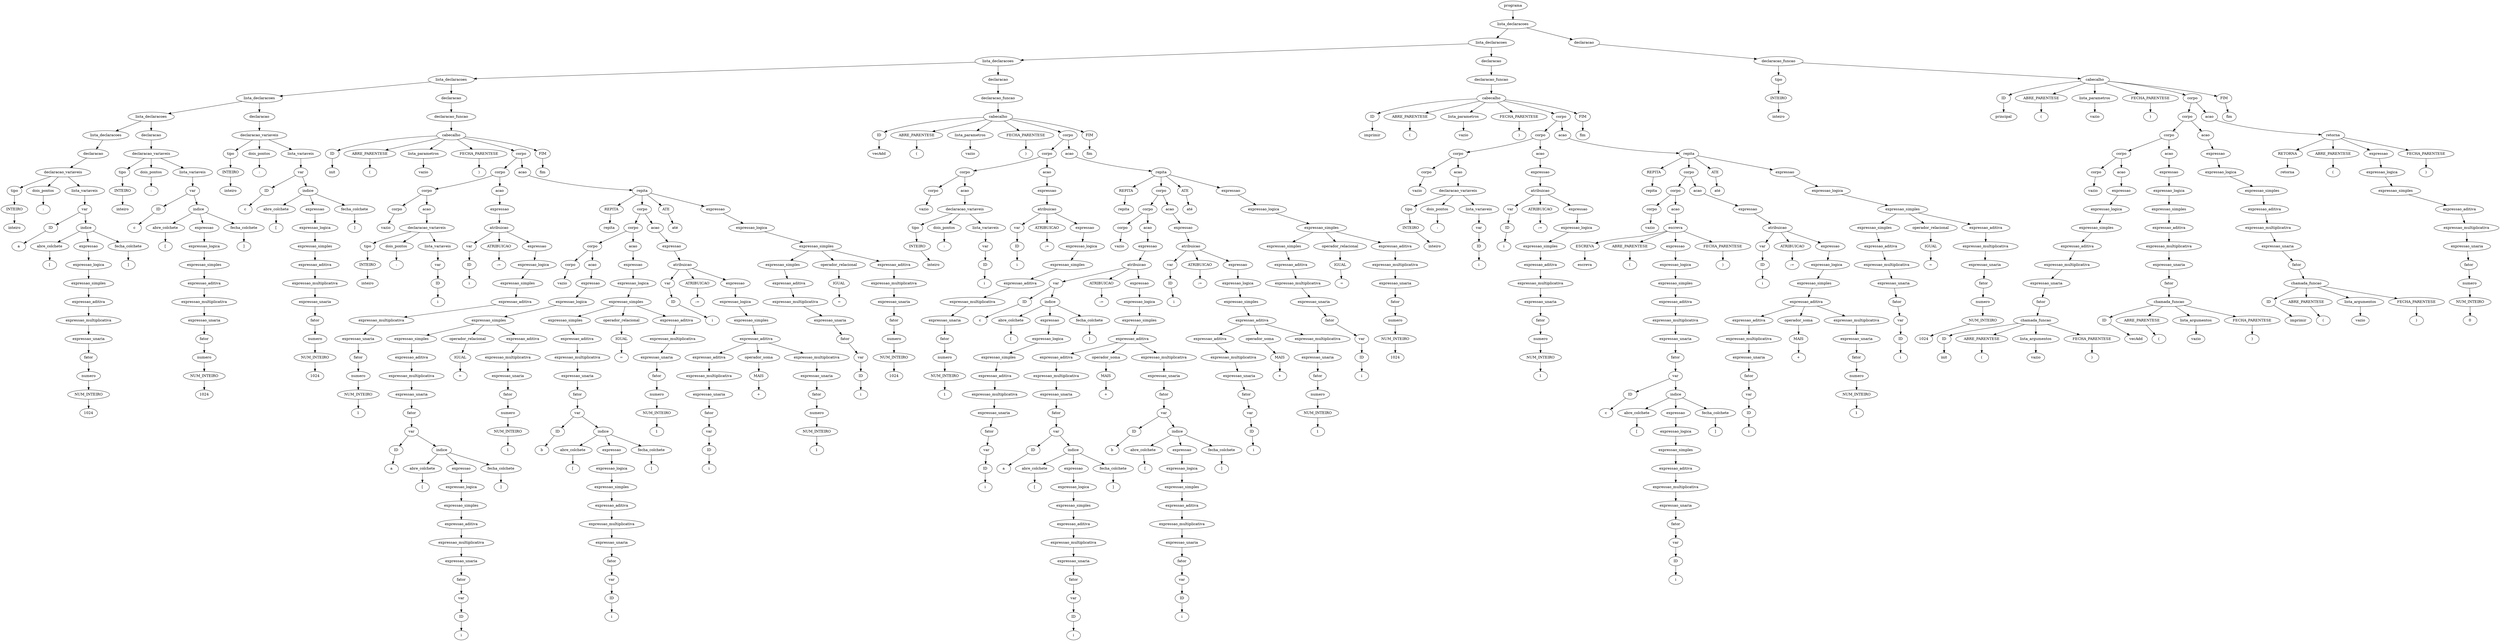 digraph tree {
    "0x7f389c304df0" [label="programa"];
    "0x7f389c2ea380" [label="lista_declaracoes"];
    "0x7f389c3055d0" [label="lista_declaracoes"];
    "0x7f389c307760" [label="lista_declaracoes"];
    "0x7f389c50aec0" [label="lista_declaracoes"];
    "0x7f389c50add0" [label="lista_declaracoes"];
    "0x7f389c50a8c0" [label="lista_declaracoes"];
    "0x7f389c4b0a60" [label="lista_declaracoes"];
    "0x7f389c4b2440" [label="declaracao"];
    "0x7f389c50a7d0" [label="declaracao_variaveis"];
    "0x7f389c833640" [label="tipo"];
    "0x7f389c833460" [label="INTEIRO"];
    "0x7f389c50a2c0" [label="inteiro"];
    "0x7f389c8334c0" [label="dois_pontos"];
    "0x7f389c50a800" [label=":"];
    "0x7f389c50a2f0" [label="lista_variaveis"];
    "0x7f389c50a3b0" [label="var"];
    "0x7f389c50a3e0" [label="ID"];
    "0x7f389c50a5f0" [label="a"];
    "0x7f389c50a5c0" [label="indice"];
    "0x7f389c50a650" [label="abre_colchete"];
    "0x7f389c50a740" [label="["];
    "0x7f389c50a590" [label="expressao"];
    "0x7f389c50a560" [label="expressao_logica"];
    "0x7f389c50a4d0" [label="expressao_simples"];
    "0x7f389c50a440" [label="expressao_aditiva"];
    "0x7f389c50a530" [label="expressao_multiplicativa"];
    "0x7f389c50a290" [label="expressao_unaria"];
    "0x7f389c50a410" [label="fator"];
    "0x7f389c4b09d0" [label="numero"];
    "0x7f389c4b09a0" [label="NUM_INTEIRO"];
    "0x7f389c50a500" [label="1024"];
    "0x7f389c50a770" [label="fecha_colchete"];
    "0x7f389c50a7a0" [label="]"];
    "0x7f389c50a380" [label="declaracao"];
    "0x7f389c50ad10" [label="declaracao_variaveis"];
    "0x7f389c50a6e0" [label="tipo"];
    "0x7f389c50a4a0" [label="INTEIRO"];
    "0x7f389c50a830" [label="inteiro"];
    "0x7f389c50ad40" [label="dois_pontos"];
    "0x7f389c50ac20" [label=":"];
    "0x7f389c50a890" [label="lista_variaveis"];
    "0x7f389c50a8f0" [label="var"];
    "0x7f389c50a920" [label="ID"];
    "0x7f389c50ab30" [label="c"];
    "0x7f389c50ab00" [label="indice"];
    "0x7f389c50ab90" [label="abre_colchete"];
    "0x7f389c50ac80" [label="["];
    "0x7f389c50aad0" [label="expressao"];
    "0x7f389c50aaa0" [label="expressao_logica"];
    "0x7f389c50aa10" [label="expressao_simples"];
    "0x7f389c50a980" [label="expressao_aditiva"];
    "0x7f389c50aa70" [label="expressao_multiplicativa"];
    "0x7f389c50a860" [label="expressao_unaria"];
    "0x7f389c50a950" [label="fator"];
    "0x7f389c50a710" [label="numero"];
    "0x7f389c50a6b0" [label="NUM_INTEIRO"];
    "0x7f389c50aa40" [label="1024"];
    "0x7f389c50acb0" [label="fecha_colchete"];
    "0x7f389c50ace0" [label="]"];
    "0x7f389c50ab60" [label="declaracao"];
    "0x7f389c50b220" [label="declaracao_variaveis"];
    "0x7f389c4b0a30" [label="tipo"];
    "0x7f389c4b0a90" [label="INTEIRO"];
    "0x7f389c50a9e0" [label="inteiro"];
    "0x7f389c50b250" [label="dois_pontos"];
    "0x7f389c50b130" [label=":"];
    "0x7f389c50ada0" [label="lista_variaveis"];
    "0x7f389c50ae00" [label="var"];
    "0x7f389c50ae30" [label="ID"];
    "0x7f389c50b040" [label="c"];
    "0x7f389c50b010" [label="indice"];
    "0x7f389c50b0a0" [label="abre_colchete"];
    "0x7f389c50b190" [label="["];
    "0x7f389c50afe0" [label="expressao"];
    "0x7f389c50afb0" [label="expressao_logica"];
    "0x7f389c50af20" [label="expressao_simples"];
    "0x7f389c50ae90" [label="expressao_aditiva"];
    "0x7f389c50af80" [label="expressao_multiplicativa"];
    "0x7f389c50ad70" [label="expressao_unaria"];
    "0x7f389c50ae60" [label="fator"];
    "0x7f389c50ac50" [label="numero"];
    "0x7f389c50abf0" [label="NUM_INTEIRO"];
    "0x7f389c50af50" [label="1024"];
    "0x7f389c50b1c0" [label="fecha_colchete"];
    "0x7f389c50b1f0" [label="]"];
    "0x7f389c50b0d0" [label="declaracao"];
    "0x7f389c50b160" [label="declaracao_funcao"];
    "0x7f389c50ba30" [label="cabecalho"];
    "0x7f389c50b670" [label="ID"];
    "0x7f389c3054e0" [label="init"];
    "0x7f389c305510" [label="ABRE_PARENTESE"];
    "0x7f389c304dc0" [label="("];
    "0x7f389c50b280" [label="lista_parametros"];
    "0x7f389c50a470" [label="vazio"];
    "0x7f389c305150" [label="FECHA_PARENTESE"];
    "0x7f389c3050f0" [label=")"];
    "0x7f389c305420" [label="corpo"];
    "0x7f389c50ba90" [label="corpo"];
    "0x7f389c50b580" [label="corpo"];
    "0x7f389c50b400" [label="corpo"];
    "0x7f389c50b070" [label="vazio"];
    "0x7f389c50b430" [label="acao"];
    "0x7f389c50b520" [label="declaracao_variaveis"];
    "0x7f389c50b310" [label="tipo"];
    "0x7f389c50b370" [label="INTEIRO"];
    "0x7f389c50b4f0" [label="inteiro"];
    "0x7f389c50b5e0" [label="dois_pontos"];
    "0x7f389c50b700" [label=":"];
    "0x7f389c50b550" [label="lista_variaveis"];
    "0x7f389c50b3a0" [label="var"];
    "0x7f389c50b340" [label="ID"];
    "0x7f389c50b640" [label="i"];
    "0x7f389c50b9a0" [label="acao"];
    "0x7f389c50b6d0" [label="expressao"];
    "0x7f389c50b940" [label="atribuicao"];
    "0x7f389c50b2e0" [label="var"];
    "0x7f389c50b3d0" [label="ID"];
    "0x7f389c50b730" [label="i"];
    "0x7f389c50b9d0" [label="ATRIBUICAO"];
    "0x7f389c50ba60" [label=":="];
    "0x7f389c50b910" [label="expressao"];
    "0x7f389c50b8e0" [label="expressao_logica"];
    "0x7f389c50b820" [label="expressao_simples"];
    "0x7f389c50b7c0" [label="expressao_aditiva"];
    "0x7f389c50b8b0" [label="expressao_multiplicativa"];
    "0x7f389c50b760" [label="expressao_unaria"];
    "0x7f389c50b790" [label="fator"];
    "0x7f389c50b610" [label="numero"];
    "0x7f389c50b5b0" [label="NUM_INTEIRO"];
    "0x7f389c50b880" [label="1"];
    "0x7f389c50b850" [label="acao"];
    "0x7f389c3053c0" [label="repita"];
    "0x7f389c305450" [label="REPITA"];
    "0x7f389c3053f0" [label="repita"];
    "0x7f389c304fa0" [label="corpo"];
    "0x7f389c304730" [label="corpo"];
    "0x7f389c50bfd0" [label="corpo"];
    "0x7f389c50b490" [label="corpo"];
    "0x7f389c50b4c0" [label="vazio"];
    "0x7f389c304280" [label="acao"];
    "0x7f389c304250" [label="expressao"];
    "0x7f389c50bdc0" [label="expressao_logica"];
    "0x7f389c304160" [label="expressao_simples"];
    "0x7f389c50bfa0" [label="expressao_simples"];
    "0x7f389c50b970" [label="expressao_aditiva"];
    "0x7f389c50be20" [label="expressao_multiplicativa"];
    "0x7f389c50bf70" [label="expressao_unaria"];
    "0x7f389c50baf0" [label="fator"];
    "0x7f389c50bb50" [label="var"];
    "0x7f389c50bb80" [label="ID"];
    "0x7f389c50bd90" [label="a"];
    "0x7f389c50bd60" [label="indice"];
    "0x7f389c50bdf0" [label="abre_colchete"];
    "0x7f389c50bee0" [label="["];
    "0x7f389c50bd30" [label="expressao"];
    "0x7f389c50bd00" [label="expressao_logica"];
    "0x7f389c50bc70" [label="expressao_simples"];
    "0x7f389c50bbe0" [label="expressao_aditiva"];
    "0x7f389c50bcd0" [label="expressao_multiplicativa"];
    "0x7f389c50bb20" [label="expressao_unaria"];
    "0x7f389c50bbb0" [label="fator"];
    "0x7f389c50bac0" [label="var"];
    "0x7f389c50ba00" [label="ID"];
    "0x7f389c50bca0" [label="i"];
    "0x7f389c50bf10" [label="fecha_colchete"];
    "0x7f389c50bf40" [label="]"];
    "0x7f389c50bc10" [label="operador_relacional"];
    "0x7f389c50bc40" [label="IGUAL"];
    "0x7f389c3040d0" [label="="];
    "0x7f389c304070" [label="expressao_aditiva"];
    "0x7f389c3041f0" [label="expressao_multiplicativa"];
    "0x7f389c304100" [label="expressao_unaria"];
    "0x7f389c304040" [label="fator"];
    "0x7f389c50be50" [label="numero"];
    "0x7f389c50be80" [label="NUM_INTEIRO"];
    "0x7f389c3041c0" [label="1"];
    "0x7f389c3049a0" [label="acao"];
    "0x7f389c304970" [label="expressao"];
    "0x7f389c304520" [label="expressao_logica"];
    "0x7f389c304880" [label="expressao_simples"];
    "0x7f389c304700" [label="expressao_simples"];
    "0x7f389c304130" [label="expressao_aditiva"];
    "0x7f389c304580" [label="expressao_multiplicativa"];
    "0x7f389c3046d0" [label="expressao_unaria"];
    "0x7f389c304190" [label="fator"];
    "0x7f389c3042b0" [label="var"];
    "0x7f389c304340" [label="ID"];
    "0x7f389c3044f0" [label="b"];
    "0x7f389c3044c0" [label="indice"];
    "0x7f389c304550" [label="abre_colchete"];
    "0x7f389c304640" [label="["];
    "0x7f389c304490" [label="expressao"];
    "0x7f389c304460" [label="expressao_logica"];
    "0x7f389c304430" [label="expressao_simples"];
    "0x7f389c3043a0" [label="expressao_aditiva"];
    "0x7f389c3040a0" [label="expressao_multiplicativa"];
    "0x7f389c50beb0" [label="expressao_unaria"];
    "0x7f389c304370" [label="fator"];
    "0x7f389c50b460" [label="var"];
    "0x7f389c50b6a0" [label="ID"];
    "0x7f389c3042e0" [label="i"];
    "0x7f389c304670" [label="fecha_colchete"];
    "0x7f389c3046a0" [label="]"];
    "0x7f389c3043d0" [label="operador_relacional"];
    "0x7f389c304400" [label="IGUAL"];
    "0x7f389c3047f0" [label="="];
    "0x7f389c304790" [label="expressao_aditiva"];
    "0x7f389c304910" [label="expressao_multiplicativa"];
    "0x7f389c304820" [label="expressao_unaria"];
    "0x7f389c304760" [label="fator"];
    "0x7f389c3045b0" [label="numero"];
    "0x7f389c3045e0" [label="NUM_INTEIRO"];
    "0x7f389c3048e0" [label="1"];
    "0x7f389c304f70" [label="acao"];
    "0x7f389c304610" [label="expressao"];
    "0x7f389c304ca0" [label="atribuicao"];
    "0x7f389c304310" [label="var"];
    "0x7f389c304220" [label="ID"];
    "0x7f389c304a00" [label="i"];
    "0x7f389c304c40" [label="ATRIBUICAO"];
    "0x7f389c304f10" [label=":="];
    "0x7f389c304ee0" [label="expressao"];
    "0x7f389c304eb0" [label="expressao_logica"];
    "0x7f389c304c10" [label="expressao_simples"];
    "0x7f389c304d00" [label="expressao_aditiva"];
    "0x7f389c304af0" [label="expressao_aditiva"];
    "0x7f389c304be0" [label="expressao_multiplicativa"];
    "0x7f389c3047c0" [label="expressao_unaria"];
    "0x7f389c304ac0" [label="fator"];
    "0x7f389c3048b0" [label="var"];
    "0x7f389c304850" [label="ID"];
    "0x7f389c304bb0" [label="i"];
    "0x7f389c304d60" [label="operador_soma"];
    "0x7f389c304b80" [label="MAIS"];
    "0x7f389c304c70" [label="+"];
    "0x7f389c304e80" [label="expressao_multiplicativa"];
    "0x7f389c304d90" [label="expressao_unaria"];
    "0x7f389c304cd0" [label="fator"];
    "0x7f389c304b20" [label="numero"];
    "0x7f389c304b50" [label="NUM_INTEIRO"];
    "0x7f389c304e50" [label="1"];
    "0x7f389c305480" [label="ATE"];
    "0x7f389c3054b0" [label="até"];
    "0x7f389c305390" [label="expressao"];
    "0x7f389c3050c0" [label="expressao_logica"];
    "0x7f389c3052a0" [label="expressao_simples"];
    "0x7f389c305060" [label="expressao_simples"];
    "0x7f389c304d30" [label="expressao_aditiva"];
    "0x7f389c3049d0" [label="expressao_multiplicativa"];
    "0x7f389c304fd0" [label="expressao_unaria"];
    "0x7f389c304f40" [label="fator"];
    "0x7f389c304a30" [label="var"];
    "0x7f389c304940" [label="ID"];
    "0x7f389c304a90" [label="i"];
    "0x7f389c305090" [label="operador_relacional"];
    "0x7f389c305120" [label="IGUAL"];
    "0x7f389c305210" [label="="];
    "0x7f389c3051b0" [label="expressao_aditiva"];
    "0x7f389c305330" [label="expressao_multiplicativa"];
    "0x7f389c305240" [label="expressao_unaria"];
    "0x7f389c305180" [label="fator"];
    "0x7f389c305000" [label="numero"];
    "0x7f389c305030" [label="NUM_INTEIRO"];
    "0x7f389c305300" [label="1024"];
    "0x7f389c305540" [label="FIM"];
    "0x7f389c305570" [label="fim"];
    "0x7f389c3073a0" [label="declaracao"];
    "0x7f389c50b7f0" [label="declaracao_funcao"];
    "0x7f389c305c90" [label="cabecalho"];
    "0x7f389c3058d0" [label="ID"];
    "0x7f389c3076a0" [label="vecAdd"];
    "0x7f389c3076d0" [label="ABRE_PARENTESE"];
    "0x7f389c306f80" [label="("];
    "0x7f389c50abc0" [label="lista_parametros"];
    "0x7f389c50a9b0" [label="vazio"];
    "0x7f389c307310" [label="FECHA_PARENTESE"];
    "0x7f389c3072b0" [label=")"];
    "0x7f389c3075e0" [label="corpo"];
    "0x7f389c305cf0" [label="corpo"];
    "0x7f389c3057e0" [label="corpo"];
    "0x7f389c305660" [label="corpo"];
    "0x7f389c50b2b0" [label="vazio"];
    "0x7f389c305690" [label="acao"];
    "0x7f389c305780" [label="declaracao_variaveis"];
    "0x7f389c305360" [label="tipo"];
    "0x7f389c305270" [label="INTEIRO"];
    "0x7f389c305750" [label="inteiro"];
    "0x7f389c305840" [label="dois_pontos"];
    "0x7f389c305960" [label=":"];
    "0x7f389c3057b0" [label="lista_variaveis"];
    "0x7f389c305600" [label="var"];
    "0x7f389c3052d0" [label="ID"];
    "0x7f389c3058a0" [label="i"];
    "0x7f389c305c00" [label="acao"];
    "0x7f389c305930" [label="expressao"];
    "0x7f389c305ba0" [label="atribuicao"];
    "0x7f389c304a60" [label="var"];
    "0x7f389c305630" [label="ID"];
    "0x7f389c305990" [label="i"];
    "0x7f389c305c30" [label="ATRIBUICAO"];
    "0x7f389c305cc0" [label=":="];
    "0x7f389c305b70" [label="expressao"];
    "0x7f389c305b40" [label="expressao_logica"];
    "0x7f389c305a80" [label="expressao_simples"];
    "0x7f389c305a20" [label="expressao_aditiva"];
    "0x7f389c305b10" [label="expressao_multiplicativa"];
    "0x7f389c3059c0" [label="expressao_unaria"];
    "0x7f389c3059f0" [label="fator"];
    "0x7f389c305870" [label="numero"];
    "0x7f389c305810" [label="NUM_INTEIRO"];
    "0x7f389c305ae0" [label="1"];
    "0x7f389c307520" [label="acao"];
    "0x7f389c307580" [label="repita"];
    "0x7f389c307610" [label="REPITA"];
    "0x7f389c3075b0" [label="repita"];
    "0x7f389c307160" [label="corpo"];
    "0x7f389c306bf0" [label="corpo"];
    "0x7f389c3056f0" [label="corpo"];
    "0x7f389c305720" [label="vazio"];
    "0x7f389c306bc0" [label="acao"];
    "0x7f389c3061d0" [label="expressao"];
    "0x7f389c306320" [label="atribuicao"];
    "0x7f389c305db0" [label="var"];
    "0x7f389c305de0" [label="ID"];
    "0x7f389c305ff0" [label="c"];
    "0x7f389c305fc0" [label="indice"];
    "0x7f389c306050" [label="abre_colchete"];
    "0x7f389c306140" [label="["];
    "0x7f389c305f90" [label="expressao"];
    "0x7f389c305f60" [label="expressao_logica"];
    "0x7f389c305ed0" [label="expressao_simples"];
    "0x7f389c305e40" [label="expressao_aditiva"];
    "0x7f389c305f30" [label="expressao_multiplicativa"];
    "0x7f389c305d80" [label="expressao_unaria"];
    "0x7f389c305e10" [label="fator"];
    "0x7f389c305d20" [label="var"];
    "0x7f389c305c60" [label="ID"];
    "0x7f389c305f00" [label="i"];
    "0x7f389c306170" [label="fecha_colchete"];
    "0x7f389c3061a0" [label="]"];
    "0x7f389c306440" [label="ATRIBUICAO"];
    "0x7f389c306a70" [label=":="];
    "0x7f389c3069b0" [label="expressao"];
    "0x7f389c306800" [label="expressao_logica"];
    "0x7f389c3062f0" [label="expressao_simples"];
    "0x7f389c306680" [label="expressao_aditiva"];
    "0x7f389c305ea0" [label="expressao_aditiva"];
    "0x7f389c3064a0" [label="expressao_multiplicativa"];
    "0x7f389c3065f0" [label="expressao_unaria"];
    "0x7f389c305e70" [label="fator"];
    "0x7f389c306230" [label="var"];
    "0x7f389c306260" [label="ID"];
    "0x7f389c306410" [label="a"];
    "0x7f389c3063e0" [label="indice"];
    "0x7f389c306470" [label="abre_colchete"];
    "0x7f389c306560" [label="["];
    "0x7f389c3063b0" [label="expressao"];
    "0x7f389c306380" [label="expressao_logica"];
    "0x7f389c306350" [label="expressao_simples"];
    "0x7f389c3062c0" [label="expressao_aditiva"];
    "0x7f389c306110" [label="expressao_multiplicativa"];
    "0x7f389c306080" [label="expressao_unaria"];
    "0x7f389c306290" [label="fator"];
    "0x7f389c305d50" [label="var"];
    "0x7f389c305bd0" [label="ID"];
    "0x7f389c306020" [label="i"];
    "0x7f389c306590" [label="fecha_colchete"];
    "0x7f389c3065c0" [label="]"];
    "0x7f389c3066e0" [label="operador_soma"];
    "0x7f389c306620" [label="MAIS"];
    "0x7f389c306530" [label="+"];
    "0x7f389c306a10" [label="expressao_multiplicativa"];
    "0x7f389c306b60" [label="expressao_unaria"];
    "0x7f389c306650" [label="fator"];
    "0x7f389c306740" [label="var"];
    "0x7f389c306770" [label="ID"];
    "0x7f389c306980" [label="b"];
    "0x7f389c306950" [label="indice"];
    "0x7f389c3069e0" [label="abre_colchete"];
    "0x7f389c306ad0" [label="["];
    "0x7f389c306920" [label="expressao"];
    "0x7f389c3068f0" [label="expressao_logica"];
    "0x7f389c306860" [label="expressao_simples"];
    "0x7f389c3067d0" [label="expressao_aditiva"];
    "0x7f389c3068c0" [label="expressao_multiplicativa"];
    "0x7f389c306710" [label="expressao_unaria"];
    "0x7f389c3067a0" [label="fator"];
    "0x7f389c3064d0" [label="var"];
    "0x7f389c306500" [label="ID"];
    "0x7f389c306890" [label="i"];
    "0x7f389c306b00" [label="fecha_colchete"];
    "0x7f389c306b30" [label="]"];
    "0x7f389c307130" [label="acao"];
    "0x7f389c306c20" [label="expressao"];
    "0x7f389c306e60" [label="atribuicao"];
    "0x7f389c3056c0" [label="var"];
    "0x7f389c305900" [label="ID"];
    "0x7f389c306200" [label="i"];
    "0x7f389c306e00" [label="ATRIBUICAO"];
    "0x7f389c3070d0" [label=":="];
    "0x7f389c3070a0" [label="expressao"];
    "0x7f389c307070" [label="expressao_logica"];
    "0x7f389c306dd0" [label="expressao_simples"];
    "0x7f389c306ec0" [label="expressao_aditiva"];
    "0x7f389c306cb0" [label="expressao_aditiva"];
    "0x7f389c306da0" [label="expressao_multiplicativa"];
    "0x7f389c3060b0" [label="expressao_unaria"];
    "0x7f389c306c80" [label="fator"];
    "0x7f389c306aa0" [label="var"];
    "0x7f389c306a40" [label="ID"];
    "0x7f389c306d70" [label="i"];
    "0x7f389c306f20" [label="operador_soma"];
    "0x7f389c306d40" [label="MAIS"];
    "0x7f389c306e30" [label="+"];
    "0x7f389c307040" [label="expressao_multiplicativa"];
    "0x7f389c306f50" [label="expressao_unaria"];
    "0x7f389c306e90" [label="fator"];
    "0x7f389c306ce0" [label="numero"];
    "0x7f389c306d10" [label="NUM_INTEIRO"];
    "0x7f389c307010" [label="1"];
    "0x7f389c307640" [label="ATE"];
    "0x7f389c307670" [label="até"];
    "0x7f389c307550" [label="expressao"];
    "0x7f389c307280" [label="expressao_logica"];
    "0x7f389c307460" [label="expressao_simples"];
    "0x7f389c307220" [label="expressao_simples"];
    "0x7f389c306ef0" [label="expressao_aditiva"];
    "0x7f389c306830" [label="expressao_multiplicativa"];
    "0x7f389c307190" [label="expressao_unaria"];
    "0x7f389c307100" [label="fator"];
    "0x7f389c306b90" [label="var"];
    "0x7f389c3060e0" [label="ID"];
    "0x7f389c306c50" [label="i"];
    "0x7f389c307250" [label="operador_relacional"];
    "0x7f389c3072e0" [label="IGUAL"];
    "0x7f389c3073d0" [label="="];
    "0x7f389c307370" [label="expressao_aditiva"];
    "0x7f389c3074f0" [label="expressao_multiplicativa"];
    "0x7f389c307400" [label="expressao_unaria"];
    "0x7f389c307340" [label="fator"];
    "0x7f389c3071c0" [label="numero"];
    "0x7f389c3071f0" [label="NUM_INTEIRO"];
    "0x7f389c3074c0" [label="1024"];
    "0x7f389c307700" [label="FIM"];
    "0x7f389c307730" [label="fim"];
    "0x7f389c306fb0" [label="declaracao"];
    "0x7f389c50aef0" [label="declaracao_funcao"];
    "0x7f389c307e50" [label="cabecalho"];
    "0x7f389c307a90" [label="ID"];
    "0x7f389c2e9120" [label="imprimir"];
    "0x7f389c2e9150" [label="ABRE_PARENTESE"];
    "0x7f389c2e8a00" [label="("];
    "0x7f389c50b100" [label="lista_parametros"];
    "0x7f389c50a620" [label="vazio"];
    "0x7f389c2e8d90" [label="FECHA_PARENTESE"];
    "0x7f389c2e8d30" [label=")"];
    "0x7f389c2e9060" [label="corpo"];
    "0x7f389c307eb0" [label="corpo"];
    "0x7f389c3079a0" [label="corpo"];
    "0x7f389c307820" [label="corpo"];
    "0x7f389c307790" [label="vazio"];
    "0x7f389c307850" [label="acao"];
    "0x7f389c307940" [label="declaracao_variaveis"];
    "0x7f389c305a50" [label="tipo"];
    "0x7f389c307430" [label="INTEIRO"];
    "0x7f389c307910" [label="inteiro"];
    "0x7f389c307a00" [label="dois_pontos"];
    "0x7f389c307b20" [label=":"];
    "0x7f389c307970" [label="lista_variaveis"];
    "0x7f389c3077c0" [label="var"];
    "0x7f389c307490" [label="ID"];
    "0x7f389c307a60" [label="i"];
    "0x7f389c307dc0" [label="acao"];
    "0x7f389c307af0" [label="expressao"];
    "0x7f389c307d60" [label="atribuicao"];
    "0x7f389c305ab0" [label="var"];
    "0x7f389c3077f0" [label="ID"];
    "0x7f389c307b50" [label="i"];
    "0x7f389c307df0" [label="ATRIBUICAO"];
    "0x7f389c307e80" [label=":="];
    "0x7f389c307d30" [label="expressao"];
    "0x7f389c307d00" [label="expressao_logica"];
    "0x7f389c307c40" [label="expressao_simples"];
    "0x7f389c307be0" [label="expressao_aditiva"];
    "0x7f389c307cd0" [label="expressao_multiplicativa"];
    "0x7f389c307b80" [label="expressao_unaria"];
    "0x7f389c307bb0" [label="fator"];
    "0x7f389c307a30" [label="numero"];
    "0x7f389c3079d0" [label="NUM_INTEIRO"];
    "0x7f389c307ca0" [label="1"];
    "0x7f389c307c70" [label="acao"];
    "0x7f389c2e9000" [label="repita"];
    "0x7f389c2e9090" [label="REPITA"];
    "0x7f389c2e9030" [label="repita"];
    "0x7f389c2e8be0" [label="corpo"];
    "0x7f389c307fa0" [label="corpo"];
    "0x7f389c3078b0" [label="corpo"];
    "0x7f389c3078e0" [label="vazio"];
    "0x7f389c307f10" [label="acao"];
    "0x7f389c2e83d0" [label="escreva"];
    "0x7f389c2e8520" [label="ESCREVA"];
    "0x7f389c2e8640" [label="escreva"];
    "0x7f389c2e8670" [label="ABRE_PARENTESE"];
    "0x7f389c2e86a0" [label="("];
    "0x7f389c2e82e0" [label="expressao"];
    "0x7f389c2e8130" [label="expressao_logica"];
    "0x7f389c2e84c0" [label="expressao_simples"];
    "0x7f389c2e8040" [label="expressao_aditiva"];
    "0x7f389c2e8340" [label="expressao_multiplicativa"];
    "0x7f389c2e8490" [label="expressao_unaria"];
    "0x7f389c307fd0" [label="fator"];
    "0x7f389c2e8070" [label="var"];
    "0x7f389c2e80a0" [label="ID"];
    "0x7f389c2e82b0" [label="c"];
    "0x7f389c2e8280" [label="indice"];
    "0x7f389c2e8310" [label="abre_colchete"];
    "0x7f389c2e8400" [label="["];
    "0x7f389c2e8250" [label="expressao"];
    "0x7f389c2e8220" [label="expressao_logica"];
    "0x7f389c2e8190" [label="expressao_simples"];
    "0x7f389c2e8100" [label="expressao_aditiva"];
    "0x7f389c2e81f0" [label="expressao_multiplicativa"];
    "0x7f389c307f40" [label="expressao_unaria"];
    "0x7f389c2e80d0" [label="fator"];
    "0x7f389c307ee0" [label="var"];
    "0x7f389c307e20" [label="ID"];
    "0x7f389c2e81c0" [label="i"];
    "0x7f389c2e8430" [label="fecha_colchete"];
    "0x7f389c2e8460" [label="]"];
    "0x7f389c2e86d0" [label="FECHA_PARENTESE"];
    "0x7f389c2e8700" [label=")"];
    "0x7f389c2e8bb0" [label="acao"];
    "0x7f389c2e84f0" [label="expressao"];
    "0x7f389c2e88e0" [label="atribuicao"];
    "0x7f389c307880" [label="var"];
    "0x7f389c307ac0" [label="ID"];
    "0x7f389c2e8730" [label="i"];
    "0x7f389c2e8880" [label="ATRIBUICAO"];
    "0x7f389c2e8b50" [label=":="];
    "0x7f389c2e8b20" [label="expressao"];
    "0x7f389c2e8af0" [label="expressao_logica"];
    "0x7f389c2e8850" [label="expressao_simples"];
    "0x7f389c2e8940" [label="expressao_aditiva"];
    "0x7f389c2e8370" [label="expressao_aditiva"];
    "0x7f389c2e8820" [label="expressao_multiplicativa"];
    "0x7f389c2e8760" [label="expressao_unaria"];
    "0x7f389c2e8550" [label="fator"];
    "0x7f389c2e85e0" [label="var"];
    "0x7f389c2e8580" [label="ID"];
    "0x7f389c2e87f0" [label="i"];
    "0x7f389c2e89a0" [label="operador_soma"];
    "0x7f389c2e87c0" [label="MAIS"];
    "0x7f389c2e88b0" [label="+"];
    "0x7f389c2e8ac0" [label="expressao_multiplicativa"];
    "0x7f389c2e89d0" [label="expressao_unaria"];
    "0x7f389c2e8910" [label="fator"];
    "0x7f389c2e83a0" [label="numero"];
    "0x7f389c2e8790" [label="NUM_INTEIRO"];
    "0x7f389c2e8a90" [label="1"];
    "0x7f389c2e90c0" [label="ATE"];
    "0x7f389c2e90f0" [label="até"];
    "0x7f389c2e8fd0" [label="expressao"];
    "0x7f389c2e8d00" [label="expressao_logica"];
    "0x7f389c2e8ee0" [label="expressao_simples"];
    "0x7f389c2e8ca0" [label="expressao_simples"];
    "0x7f389c2e8970" [label="expressao_aditiva"];
    "0x7f389c2e85b0" [label="expressao_multiplicativa"];
    "0x7f389c2e8c10" [label="expressao_unaria"];
    "0x7f389c2e8b80" [label="fator"];
    "0x7f389c307d90" [label="var"];
    "0x7f389c307f70" [label="ID"];
    "0x7f389c2e8160" [label="i"];
    "0x7f389c2e8cd0" [label="operador_relacional"];
    "0x7f389c2e8d60" [label="IGUAL"];
    "0x7f389c2e8e50" [label="="];
    "0x7f389c2e8df0" [label="expressao_aditiva"];
    "0x7f389c2e8f70" [label="expressao_multiplicativa"];
    "0x7f389c2e8e80" [label="expressao_unaria"];
    "0x7f389c2e8dc0" [label="fator"];
    "0x7f389c2e8c40" [label="numero"];
    "0x7f389c2e8c70" [label="NUM_INTEIRO"];
    "0x7f389c2e8f40" [label="1024"];
    "0x7f389c2e9180" [label="FIM"];
    "0x7f389c2e91b0" [label="fim"];
    "0x7f389c3051e0" [label="declaracao"];
    "0x7f389c307c10" [label="declaracao_funcao"];
    "0x7f389c50a680" [label="tipo"];
    "0x7f389c3066b0" [label="INTEIRO"];
    "0x7f389c304e20" [label="inteiro"];
    "0x7f389c2e9360" [label="cabecalho"];
    "0x7f389c2e9e40" [label="ID"];
    "0x7f389c2ea2c0" [label="principal"];
    "0x7f389c2ea2f0" [label="ABRE_PARENTESE"];
    "0x7f389c2ea0e0" [label="("];
    "0x7f389c2e9270" [label="lista_parametros"];
    "0x7f389c2e8a60" [label="vazio"];
    "0x7f389c2e9f30" [label="FECHA_PARENTESE"];
    "0x7f389c2e9f60" [label=")"];
    "0x7f389c2ea080" [label="corpo"];
    "0x7f389c2e9b40" [label="corpo"];
    "0x7f389c2e97e0" [label="corpo"];
    "0x7f389c2e9420" [label="corpo"];
    "0x7f389c2e9390" [label="corpo"];
    "0x7f389c306fe0" [label="vazio"];
    "0x7f389c2e93f0" [label="acao"];
    "0x7f389c2e92d0" [label="expressao"];
    "0x7f389c2e9750" [label="expressao_logica"];
    "0x7f389c2e95a0" [label="expressao_simples"];
    "0x7f389c2e9330" [label="expressao_aditiva"];
    "0x7f389c2e9720" [label="expressao_multiplicativa"];
    "0x7f389c2e9540" [label="expressao_unaria"];
    "0x7f389c2e9600" [label="fator"];
    "0x7f389c2e93c0" [label="chamada_funcao"];
    "0x7f389c2e94b0" [label="ID"];
    "0x7f389c2e9630" [label="init"];
    "0x7f389c2e9660" [label="ABRE_PARENTESE"];
    "0x7f389c2e9690" [label="("];
    "0x7f389c2e9510" [label="lista_argumentos"];
    "0x7f389c2e92a0" [label="vazio"];
    "0x7f389c2e96c0" [label="FECHA_PARENTESE"];
    "0x7f389c2e96f0" [label=")"];
    "0x7f389c2e97b0" [label="acao"];
    "0x7f389c2e9570" [label="expressao"];
    "0x7f389c2e9ab0" [label="expressao_logica"];
    "0x7f389c2e9900" [label="expressao_simples"];
    "0x7f389c2e95d0" [label="expressao_aditiva"];
    "0x7f389c2e9a80" [label="expressao_multiplicativa"];
    "0x7f389c2e98a0" [label="expressao_unaria"];
    "0x7f389c2e9960" [label="fator"];
    "0x7f389c2e9450" [label="chamada_funcao"];
    "0x7f389c2e9870" [label="ID"];
    "0x7f389c2e9990" [label="vecAdd"];
    "0x7f389c2e99c0" [label="ABRE_PARENTESE"];
    "0x7f389c2e99f0" [label="("];
    "0x7f389c2e9480" [label="lista_argumentos"];
    "0x7f389c2e8eb0" [label="vazio"];
    "0x7f389c2e9a20" [label="FECHA_PARENTESE"];
    "0x7f389c2e9a50" [label=")"];
    "0x7f389c2e9b10" [label="acao"];
    "0x7f389c2e98d0" [label="expressao"];
    "0x7f389c2e9e10" [label="expressao_logica"];
    "0x7f389c2e9c30" [label="expressao_simples"];
    "0x7f389c2e9930" [label="expressao_aditiva"];
    "0x7f389c2e9de0" [label="expressao_multiplicativa"];
    "0x7f389c2e9c00" [label="expressao_unaria"];
    "0x7f389c2e9cc0" [label="fator"];
    "0x7f389c2e9810" [label="chamada_funcao"];
    "0x7f389c2e9bd0" [label="ID"];
    "0x7f389c2e9cf0" [label="imprimir"];
    "0x7f389c2e9d20" [label="ABRE_PARENTESE"];
    "0x7f389c2e9d50" [label="("];
    "0x7f389c2e9840" [label="lista_argumentos"];
    "0x7f389c2e94e0" [label="vazio"];
    "0x7f389c2e9d80" [label="FECHA_PARENTESE"];
    "0x7f389c2e9db0" [label=")"];
    "0x7f389c2ea1a0" [label="acao"];
    "0x7f389c2ea020" [label="retorna"];
    "0x7f389c2ea0b0" [label="RETORNA"];
    "0x7f389c2ea1d0" [label="retorna"];
    "0x7f389c2ea200" [label="ABRE_PARENTESE"];
    "0x7f389c2ea230" [label="("];
    "0x7f389c2e9ff0" [label="expressao"];
    "0x7f389c2e9fc0" [label="expressao_logica"];
    "0x7f389c2e9f90" [label="expressao_simples"];
    "0x7f389c2e9f00" [label="expressao_aditiva"];
    "0x7f389c2e9ba0" [label="expressao_multiplicativa"];
    "0x7f389c2e9b70" [label="expressao_unaria"];
    "0x7f389c2e9ed0" [label="fator"];
    "0x7f389c2e9300" [label="numero"];
    "0x7f389c2e9ae0" [label="NUM_INTEIRO"];
    "0x7f389c2e9780" [label="0"];
    "0x7f389c2ea260" [label="FECHA_PARENTESE"];
    "0x7f389c2ea290" [label=")"];
    "0x7f389c2ea320" [label="FIM"];
    "0x7f389c2ea350" [label="fim"];
    "0x7f389c304df0" -> "0x7f389c2ea380";
    "0x7f389c2ea380" -> "0x7f389c3055d0";
    "0x7f389c2ea380" -> "0x7f389c3051e0";
    "0x7f389c3055d0" -> "0x7f389c307760";
    "0x7f389c3055d0" -> "0x7f389c306fb0";
    "0x7f389c307760" -> "0x7f389c50aec0";
    "0x7f389c307760" -> "0x7f389c3073a0";
    "0x7f389c50aec0" -> "0x7f389c50add0";
    "0x7f389c50aec0" -> "0x7f389c50b0d0";
    "0x7f389c50add0" -> "0x7f389c50a8c0";
    "0x7f389c50add0" -> "0x7f389c50ab60";
    "0x7f389c50a8c0" -> "0x7f389c4b0a60";
    "0x7f389c50a8c0" -> "0x7f389c50a380";
    "0x7f389c4b0a60" -> "0x7f389c4b2440";
    "0x7f389c4b2440" -> "0x7f389c50a7d0";
    "0x7f389c50a7d0" -> "0x7f389c833640";
    "0x7f389c50a7d0" -> "0x7f389c8334c0";
    "0x7f389c50a7d0" -> "0x7f389c50a2f0";
    "0x7f389c833640" -> "0x7f389c833460";
    "0x7f389c833460" -> "0x7f389c50a2c0";
    "0x7f389c8334c0" -> "0x7f389c50a800";
    "0x7f389c50a2f0" -> "0x7f389c50a3b0";
    "0x7f389c50a3b0" -> "0x7f389c50a3e0";
    "0x7f389c50a3b0" -> "0x7f389c50a5c0";
    "0x7f389c50a3e0" -> "0x7f389c50a5f0";
    "0x7f389c50a5c0" -> "0x7f389c50a650";
    "0x7f389c50a5c0" -> "0x7f389c50a590";
    "0x7f389c50a5c0" -> "0x7f389c50a770";
    "0x7f389c50a650" -> "0x7f389c50a740";
    "0x7f389c50a590" -> "0x7f389c50a560";
    "0x7f389c50a560" -> "0x7f389c50a4d0";
    "0x7f389c50a4d0" -> "0x7f389c50a440";
    "0x7f389c50a440" -> "0x7f389c50a530";
    "0x7f389c50a530" -> "0x7f389c50a290";
    "0x7f389c50a290" -> "0x7f389c50a410";
    "0x7f389c50a410" -> "0x7f389c4b09d0";
    "0x7f389c4b09d0" -> "0x7f389c4b09a0";
    "0x7f389c4b09a0" -> "0x7f389c50a500";
    "0x7f389c50a770" -> "0x7f389c50a7a0";
    "0x7f389c50a380" -> "0x7f389c50ad10";
    "0x7f389c50ad10" -> "0x7f389c50a6e0";
    "0x7f389c50ad10" -> "0x7f389c50ad40";
    "0x7f389c50ad10" -> "0x7f389c50a890";
    "0x7f389c50a6e0" -> "0x7f389c50a4a0";
    "0x7f389c50a4a0" -> "0x7f389c50a830";
    "0x7f389c50ad40" -> "0x7f389c50ac20";
    "0x7f389c50a890" -> "0x7f389c50a8f0";
    "0x7f389c50a8f0" -> "0x7f389c50a920";
    "0x7f389c50a8f0" -> "0x7f389c50ab00";
    "0x7f389c50a920" -> "0x7f389c50ab30";
    "0x7f389c50ab00" -> "0x7f389c50ab90";
    "0x7f389c50ab00" -> "0x7f389c50aad0";
    "0x7f389c50ab00" -> "0x7f389c50acb0";
    "0x7f389c50ab90" -> "0x7f389c50ac80";
    "0x7f389c50aad0" -> "0x7f389c50aaa0";
    "0x7f389c50aaa0" -> "0x7f389c50aa10";
    "0x7f389c50aa10" -> "0x7f389c50a980";
    "0x7f389c50a980" -> "0x7f389c50aa70";
    "0x7f389c50aa70" -> "0x7f389c50a860";
    "0x7f389c50a860" -> "0x7f389c50a950";
    "0x7f389c50a950" -> "0x7f389c50a710";
    "0x7f389c50a710" -> "0x7f389c50a6b0";
    "0x7f389c50a6b0" -> "0x7f389c50aa40";
    "0x7f389c50acb0" -> "0x7f389c50ace0";
    "0x7f389c50ab60" -> "0x7f389c50b220";
    "0x7f389c50b220" -> "0x7f389c4b0a30";
    "0x7f389c50b220" -> "0x7f389c50b250";
    "0x7f389c50b220" -> "0x7f389c50ada0";
    "0x7f389c4b0a30" -> "0x7f389c4b0a90";
    "0x7f389c4b0a90" -> "0x7f389c50a9e0";
    "0x7f389c50b250" -> "0x7f389c50b130";
    "0x7f389c50ada0" -> "0x7f389c50ae00";
    "0x7f389c50ae00" -> "0x7f389c50ae30";
    "0x7f389c50ae00" -> "0x7f389c50b010";
    "0x7f389c50ae30" -> "0x7f389c50b040";
    "0x7f389c50b010" -> "0x7f389c50b0a0";
    "0x7f389c50b010" -> "0x7f389c50afe0";
    "0x7f389c50b010" -> "0x7f389c50b1c0";
    "0x7f389c50b0a0" -> "0x7f389c50b190";
    "0x7f389c50afe0" -> "0x7f389c50afb0";
    "0x7f389c50afb0" -> "0x7f389c50af20";
    "0x7f389c50af20" -> "0x7f389c50ae90";
    "0x7f389c50ae90" -> "0x7f389c50af80";
    "0x7f389c50af80" -> "0x7f389c50ad70";
    "0x7f389c50ad70" -> "0x7f389c50ae60";
    "0x7f389c50ae60" -> "0x7f389c50ac50";
    "0x7f389c50ac50" -> "0x7f389c50abf0";
    "0x7f389c50abf0" -> "0x7f389c50af50";
    "0x7f389c50b1c0" -> "0x7f389c50b1f0";
    "0x7f389c50b0d0" -> "0x7f389c50b160";
    "0x7f389c50b160" -> "0x7f389c50ba30";
    "0x7f389c50ba30" -> "0x7f389c50b670";
    "0x7f389c50ba30" -> "0x7f389c305510";
    "0x7f389c50ba30" -> "0x7f389c50b280";
    "0x7f389c50ba30" -> "0x7f389c305150";
    "0x7f389c50ba30" -> "0x7f389c305420";
    "0x7f389c50ba30" -> "0x7f389c305540";
    "0x7f389c50b670" -> "0x7f389c3054e0";
    "0x7f389c305510" -> "0x7f389c304dc0";
    "0x7f389c50b280" -> "0x7f389c50a470";
    "0x7f389c305150" -> "0x7f389c3050f0";
    "0x7f389c305420" -> "0x7f389c50ba90";
    "0x7f389c305420" -> "0x7f389c50b850";
    "0x7f389c50ba90" -> "0x7f389c50b580";
    "0x7f389c50ba90" -> "0x7f389c50b9a0";
    "0x7f389c50b580" -> "0x7f389c50b400";
    "0x7f389c50b580" -> "0x7f389c50b430";
    "0x7f389c50b400" -> "0x7f389c50b070";
    "0x7f389c50b430" -> "0x7f389c50b520";
    "0x7f389c50b520" -> "0x7f389c50b310";
    "0x7f389c50b520" -> "0x7f389c50b5e0";
    "0x7f389c50b520" -> "0x7f389c50b550";
    "0x7f389c50b310" -> "0x7f389c50b370";
    "0x7f389c50b370" -> "0x7f389c50b4f0";
    "0x7f389c50b5e0" -> "0x7f389c50b700";
    "0x7f389c50b550" -> "0x7f389c50b3a0";
    "0x7f389c50b3a0" -> "0x7f389c50b340";
    "0x7f389c50b340" -> "0x7f389c50b640";
    "0x7f389c50b9a0" -> "0x7f389c50b6d0";
    "0x7f389c50b6d0" -> "0x7f389c50b940";
    "0x7f389c50b940" -> "0x7f389c50b2e0";
    "0x7f389c50b940" -> "0x7f389c50b9d0";
    "0x7f389c50b940" -> "0x7f389c50b910";
    "0x7f389c50b2e0" -> "0x7f389c50b3d0";
    "0x7f389c50b3d0" -> "0x7f389c50b730";
    "0x7f389c50b9d0" -> "0x7f389c50ba60";
    "0x7f389c50b910" -> "0x7f389c50b8e0";
    "0x7f389c50b8e0" -> "0x7f389c50b820";
    "0x7f389c50b820" -> "0x7f389c50b7c0";
    "0x7f389c50b7c0" -> "0x7f389c50b8b0";
    "0x7f389c50b8b0" -> "0x7f389c50b760";
    "0x7f389c50b760" -> "0x7f389c50b790";
    "0x7f389c50b790" -> "0x7f389c50b610";
    "0x7f389c50b610" -> "0x7f389c50b5b0";
    "0x7f389c50b5b0" -> "0x7f389c50b880";
    "0x7f389c50b850" -> "0x7f389c3053c0";
    "0x7f389c3053c0" -> "0x7f389c305450";
    "0x7f389c3053c0" -> "0x7f389c304fa0";
    "0x7f389c3053c0" -> "0x7f389c305480";
    "0x7f389c3053c0" -> "0x7f389c305390";
    "0x7f389c305450" -> "0x7f389c3053f0";
    "0x7f389c304fa0" -> "0x7f389c304730";
    "0x7f389c304fa0" -> "0x7f389c304f70";
    "0x7f389c304730" -> "0x7f389c50bfd0";
    "0x7f389c304730" -> "0x7f389c3049a0";
    "0x7f389c50bfd0" -> "0x7f389c50b490";
    "0x7f389c50bfd0" -> "0x7f389c304280";
    "0x7f389c50b490" -> "0x7f389c50b4c0";
    "0x7f389c304280" -> "0x7f389c304250";
    "0x7f389c304250" -> "0x7f389c50bdc0";
    "0x7f389c50bdc0" -> "0x7f389c304160";
    "0x7f389c304160" -> "0x7f389c50bfa0";
    "0x7f389c304160" -> "0x7f389c50bc10";
    "0x7f389c304160" -> "0x7f389c304070";
    "0x7f389c50bfa0" -> "0x7f389c50b970";
    "0x7f389c50b970" -> "0x7f389c50be20";
    "0x7f389c50be20" -> "0x7f389c50bf70";
    "0x7f389c50bf70" -> "0x7f389c50baf0";
    "0x7f389c50baf0" -> "0x7f389c50bb50";
    "0x7f389c50bb50" -> "0x7f389c50bb80";
    "0x7f389c50bb50" -> "0x7f389c50bd60";
    "0x7f389c50bb80" -> "0x7f389c50bd90";
    "0x7f389c50bd60" -> "0x7f389c50bdf0";
    "0x7f389c50bd60" -> "0x7f389c50bd30";
    "0x7f389c50bd60" -> "0x7f389c50bf10";
    "0x7f389c50bdf0" -> "0x7f389c50bee0";
    "0x7f389c50bd30" -> "0x7f389c50bd00";
    "0x7f389c50bd00" -> "0x7f389c50bc70";
    "0x7f389c50bc70" -> "0x7f389c50bbe0";
    "0x7f389c50bbe0" -> "0x7f389c50bcd0";
    "0x7f389c50bcd0" -> "0x7f389c50bb20";
    "0x7f389c50bb20" -> "0x7f389c50bbb0";
    "0x7f389c50bbb0" -> "0x7f389c50bac0";
    "0x7f389c50bac0" -> "0x7f389c50ba00";
    "0x7f389c50ba00" -> "0x7f389c50bca0";
    "0x7f389c50bf10" -> "0x7f389c50bf40";
    "0x7f389c50bc10" -> "0x7f389c50bc40";
    "0x7f389c50bc40" -> "0x7f389c3040d0";
    "0x7f389c304070" -> "0x7f389c3041f0";
    "0x7f389c3041f0" -> "0x7f389c304100";
    "0x7f389c304100" -> "0x7f389c304040";
    "0x7f389c304040" -> "0x7f389c50be50";
    "0x7f389c50be50" -> "0x7f389c50be80";
    "0x7f389c50be80" -> "0x7f389c3041c0";
    "0x7f389c3049a0" -> "0x7f389c304970";
    "0x7f389c304970" -> "0x7f389c304520";
    "0x7f389c304520" -> "0x7f389c304880";
    "0x7f389c304880" -> "0x7f389c304700";
    "0x7f389c304880" -> "0x7f389c3043d0";
    "0x7f389c304880" -> "0x7f389c304790";
    "0x7f389c304700" -> "0x7f389c304130";
    "0x7f389c304130" -> "0x7f389c304580";
    "0x7f389c304580" -> "0x7f389c3046d0";
    "0x7f389c3046d0" -> "0x7f389c304190";
    "0x7f389c304190" -> "0x7f389c3042b0";
    "0x7f389c3042b0" -> "0x7f389c304340";
    "0x7f389c3042b0" -> "0x7f389c3044c0";
    "0x7f389c304340" -> "0x7f389c3044f0";
    "0x7f389c3044c0" -> "0x7f389c304550";
    "0x7f389c3044c0" -> "0x7f389c304490";
    "0x7f389c3044c0" -> "0x7f389c304670";
    "0x7f389c304550" -> "0x7f389c304640";
    "0x7f389c304490" -> "0x7f389c304460";
    "0x7f389c304460" -> "0x7f389c304430";
    "0x7f389c304430" -> "0x7f389c3043a0";
    "0x7f389c3043a0" -> "0x7f389c3040a0";
    "0x7f389c3040a0" -> "0x7f389c50beb0";
    "0x7f389c50beb0" -> "0x7f389c304370";
    "0x7f389c304370" -> "0x7f389c50b460";
    "0x7f389c50b460" -> "0x7f389c50b6a0";
    "0x7f389c50b6a0" -> "0x7f389c3042e0";
    "0x7f389c304670" -> "0x7f389c3046a0";
    "0x7f389c3043d0" -> "0x7f389c304400";
    "0x7f389c304400" -> "0x7f389c3047f0";
    "0x7f389c304790" -> "0x7f389c304910";
    "0x7f389c304910" -> "0x7f389c304820";
    "0x7f389c304820" -> "0x7f389c304760";
    "0x7f389c304760" -> "0x7f389c3045b0";
    "0x7f389c3045b0" -> "0x7f389c3045e0";
    "0x7f389c3045e0" -> "0x7f389c3048e0";
    "0x7f389c304f70" -> "0x7f389c304610";
    "0x7f389c304610" -> "0x7f389c304ca0";
    "0x7f389c304ca0" -> "0x7f389c304310";
    "0x7f389c304ca0" -> "0x7f389c304c40";
    "0x7f389c304ca0" -> "0x7f389c304ee0";
    "0x7f389c304310" -> "0x7f389c304220";
    "0x7f389c304220" -> "0x7f389c304a00";
    "0x7f389c304c40" -> "0x7f389c304f10";
    "0x7f389c304ee0" -> "0x7f389c304eb0";
    "0x7f389c304eb0" -> "0x7f389c304c10";
    "0x7f389c304c10" -> "0x7f389c304d00";
    "0x7f389c304d00" -> "0x7f389c304af0";
    "0x7f389c304d00" -> "0x7f389c304d60";
    "0x7f389c304d00" -> "0x7f389c304e80";
    "0x7f389c304af0" -> "0x7f389c304be0";
    "0x7f389c304be0" -> "0x7f389c3047c0";
    "0x7f389c3047c0" -> "0x7f389c304ac0";
    "0x7f389c304ac0" -> "0x7f389c3048b0";
    "0x7f389c3048b0" -> "0x7f389c304850";
    "0x7f389c304850" -> "0x7f389c304bb0";
    "0x7f389c304d60" -> "0x7f389c304b80";
    "0x7f389c304b80" -> "0x7f389c304c70";
    "0x7f389c304e80" -> "0x7f389c304d90";
    "0x7f389c304d90" -> "0x7f389c304cd0";
    "0x7f389c304cd0" -> "0x7f389c304b20";
    "0x7f389c304b20" -> "0x7f389c304b50";
    "0x7f389c304b50" -> "0x7f389c304e50";
    "0x7f389c305480" -> "0x7f389c3054b0";
    "0x7f389c305390" -> "0x7f389c3050c0";
    "0x7f389c3050c0" -> "0x7f389c3052a0";
    "0x7f389c3052a0" -> "0x7f389c305060";
    "0x7f389c3052a0" -> "0x7f389c305090";
    "0x7f389c3052a0" -> "0x7f389c3051b0";
    "0x7f389c305060" -> "0x7f389c304d30";
    "0x7f389c304d30" -> "0x7f389c3049d0";
    "0x7f389c3049d0" -> "0x7f389c304fd0";
    "0x7f389c304fd0" -> "0x7f389c304f40";
    "0x7f389c304f40" -> "0x7f389c304a30";
    "0x7f389c304a30" -> "0x7f389c304940";
    "0x7f389c304940" -> "0x7f389c304a90";
    "0x7f389c305090" -> "0x7f389c305120";
    "0x7f389c305120" -> "0x7f389c305210";
    "0x7f389c3051b0" -> "0x7f389c305330";
    "0x7f389c305330" -> "0x7f389c305240";
    "0x7f389c305240" -> "0x7f389c305180";
    "0x7f389c305180" -> "0x7f389c305000";
    "0x7f389c305000" -> "0x7f389c305030";
    "0x7f389c305030" -> "0x7f389c305300";
    "0x7f389c305540" -> "0x7f389c305570";
    "0x7f389c3073a0" -> "0x7f389c50b7f0";
    "0x7f389c50b7f0" -> "0x7f389c305c90";
    "0x7f389c305c90" -> "0x7f389c3058d0";
    "0x7f389c305c90" -> "0x7f389c3076d0";
    "0x7f389c305c90" -> "0x7f389c50abc0";
    "0x7f389c305c90" -> "0x7f389c307310";
    "0x7f389c305c90" -> "0x7f389c3075e0";
    "0x7f389c305c90" -> "0x7f389c307700";
    "0x7f389c3058d0" -> "0x7f389c3076a0";
    "0x7f389c3076d0" -> "0x7f389c306f80";
    "0x7f389c50abc0" -> "0x7f389c50a9b0";
    "0x7f389c307310" -> "0x7f389c3072b0";
    "0x7f389c3075e0" -> "0x7f389c305cf0";
    "0x7f389c3075e0" -> "0x7f389c307520";
    "0x7f389c305cf0" -> "0x7f389c3057e0";
    "0x7f389c305cf0" -> "0x7f389c305c00";
    "0x7f389c3057e0" -> "0x7f389c305660";
    "0x7f389c3057e0" -> "0x7f389c305690";
    "0x7f389c305660" -> "0x7f389c50b2b0";
    "0x7f389c305690" -> "0x7f389c305780";
    "0x7f389c305780" -> "0x7f389c305360";
    "0x7f389c305780" -> "0x7f389c305840";
    "0x7f389c305780" -> "0x7f389c3057b0";
    "0x7f389c305360" -> "0x7f389c305270";
    "0x7f389c305270" -> "0x7f389c305750";
    "0x7f389c305840" -> "0x7f389c305960";
    "0x7f389c3057b0" -> "0x7f389c305600";
    "0x7f389c305600" -> "0x7f389c3052d0";
    "0x7f389c3052d0" -> "0x7f389c3058a0";
    "0x7f389c305c00" -> "0x7f389c305930";
    "0x7f389c305930" -> "0x7f389c305ba0";
    "0x7f389c305ba0" -> "0x7f389c304a60";
    "0x7f389c305ba0" -> "0x7f389c305c30";
    "0x7f389c305ba0" -> "0x7f389c305b70";
    "0x7f389c304a60" -> "0x7f389c305630";
    "0x7f389c305630" -> "0x7f389c305990";
    "0x7f389c305c30" -> "0x7f389c305cc0";
    "0x7f389c305b70" -> "0x7f389c305b40";
    "0x7f389c305b40" -> "0x7f389c305a80";
    "0x7f389c305a80" -> "0x7f389c305a20";
    "0x7f389c305a20" -> "0x7f389c305b10";
    "0x7f389c305b10" -> "0x7f389c3059c0";
    "0x7f389c3059c0" -> "0x7f389c3059f0";
    "0x7f389c3059f0" -> "0x7f389c305870";
    "0x7f389c305870" -> "0x7f389c305810";
    "0x7f389c305810" -> "0x7f389c305ae0";
    "0x7f389c307520" -> "0x7f389c307580";
    "0x7f389c307580" -> "0x7f389c307610";
    "0x7f389c307580" -> "0x7f389c307160";
    "0x7f389c307580" -> "0x7f389c307640";
    "0x7f389c307580" -> "0x7f389c307550";
    "0x7f389c307610" -> "0x7f389c3075b0";
    "0x7f389c307160" -> "0x7f389c306bf0";
    "0x7f389c307160" -> "0x7f389c307130";
    "0x7f389c306bf0" -> "0x7f389c3056f0";
    "0x7f389c306bf0" -> "0x7f389c306bc0";
    "0x7f389c3056f0" -> "0x7f389c305720";
    "0x7f389c306bc0" -> "0x7f389c3061d0";
    "0x7f389c3061d0" -> "0x7f389c306320";
    "0x7f389c306320" -> "0x7f389c305db0";
    "0x7f389c306320" -> "0x7f389c306440";
    "0x7f389c306320" -> "0x7f389c3069b0";
    "0x7f389c305db0" -> "0x7f389c305de0";
    "0x7f389c305db0" -> "0x7f389c305fc0";
    "0x7f389c305de0" -> "0x7f389c305ff0";
    "0x7f389c305fc0" -> "0x7f389c306050";
    "0x7f389c305fc0" -> "0x7f389c305f90";
    "0x7f389c305fc0" -> "0x7f389c306170";
    "0x7f389c306050" -> "0x7f389c306140";
    "0x7f389c305f90" -> "0x7f389c305f60";
    "0x7f389c305f60" -> "0x7f389c305ed0";
    "0x7f389c305ed0" -> "0x7f389c305e40";
    "0x7f389c305e40" -> "0x7f389c305f30";
    "0x7f389c305f30" -> "0x7f389c305d80";
    "0x7f389c305d80" -> "0x7f389c305e10";
    "0x7f389c305e10" -> "0x7f389c305d20";
    "0x7f389c305d20" -> "0x7f389c305c60";
    "0x7f389c305c60" -> "0x7f389c305f00";
    "0x7f389c306170" -> "0x7f389c3061a0";
    "0x7f389c306440" -> "0x7f389c306a70";
    "0x7f389c3069b0" -> "0x7f389c306800";
    "0x7f389c306800" -> "0x7f389c3062f0";
    "0x7f389c3062f0" -> "0x7f389c306680";
    "0x7f389c306680" -> "0x7f389c305ea0";
    "0x7f389c306680" -> "0x7f389c3066e0";
    "0x7f389c306680" -> "0x7f389c306a10";
    "0x7f389c305ea0" -> "0x7f389c3064a0";
    "0x7f389c3064a0" -> "0x7f389c3065f0";
    "0x7f389c3065f0" -> "0x7f389c305e70";
    "0x7f389c305e70" -> "0x7f389c306230";
    "0x7f389c306230" -> "0x7f389c306260";
    "0x7f389c306230" -> "0x7f389c3063e0";
    "0x7f389c306260" -> "0x7f389c306410";
    "0x7f389c3063e0" -> "0x7f389c306470";
    "0x7f389c3063e0" -> "0x7f389c3063b0";
    "0x7f389c3063e0" -> "0x7f389c306590";
    "0x7f389c306470" -> "0x7f389c306560";
    "0x7f389c3063b0" -> "0x7f389c306380";
    "0x7f389c306380" -> "0x7f389c306350";
    "0x7f389c306350" -> "0x7f389c3062c0";
    "0x7f389c3062c0" -> "0x7f389c306110";
    "0x7f389c306110" -> "0x7f389c306080";
    "0x7f389c306080" -> "0x7f389c306290";
    "0x7f389c306290" -> "0x7f389c305d50";
    "0x7f389c305d50" -> "0x7f389c305bd0";
    "0x7f389c305bd0" -> "0x7f389c306020";
    "0x7f389c306590" -> "0x7f389c3065c0";
    "0x7f389c3066e0" -> "0x7f389c306620";
    "0x7f389c306620" -> "0x7f389c306530";
    "0x7f389c306a10" -> "0x7f389c306b60";
    "0x7f389c306b60" -> "0x7f389c306650";
    "0x7f389c306650" -> "0x7f389c306740";
    "0x7f389c306740" -> "0x7f389c306770";
    "0x7f389c306740" -> "0x7f389c306950";
    "0x7f389c306770" -> "0x7f389c306980";
    "0x7f389c306950" -> "0x7f389c3069e0";
    "0x7f389c306950" -> "0x7f389c306920";
    "0x7f389c306950" -> "0x7f389c306b00";
    "0x7f389c3069e0" -> "0x7f389c306ad0";
    "0x7f389c306920" -> "0x7f389c3068f0";
    "0x7f389c3068f0" -> "0x7f389c306860";
    "0x7f389c306860" -> "0x7f389c3067d0";
    "0x7f389c3067d0" -> "0x7f389c3068c0";
    "0x7f389c3068c0" -> "0x7f389c306710";
    "0x7f389c306710" -> "0x7f389c3067a0";
    "0x7f389c3067a0" -> "0x7f389c3064d0";
    "0x7f389c3064d0" -> "0x7f389c306500";
    "0x7f389c306500" -> "0x7f389c306890";
    "0x7f389c306b00" -> "0x7f389c306b30";
    "0x7f389c307130" -> "0x7f389c306c20";
    "0x7f389c306c20" -> "0x7f389c306e60";
    "0x7f389c306e60" -> "0x7f389c3056c0";
    "0x7f389c306e60" -> "0x7f389c306e00";
    "0x7f389c306e60" -> "0x7f389c3070a0";
    "0x7f389c3056c0" -> "0x7f389c305900";
    "0x7f389c305900" -> "0x7f389c306200";
    "0x7f389c306e00" -> "0x7f389c3070d0";
    "0x7f389c3070a0" -> "0x7f389c307070";
    "0x7f389c307070" -> "0x7f389c306dd0";
    "0x7f389c306dd0" -> "0x7f389c306ec0";
    "0x7f389c306ec0" -> "0x7f389c306cb0";
    "0x7f389c306ec0" -> "0x7f389c306f20";
    "0x7f389c306ec0" -> "0x7f389c307040";
    "0x7f389c306cb0" -> "0x7f389c306da0";
    "0x7f389c306da0" -> "0x7f389c3060b0";
    "0x7f389c3060b0" -> "0x7f389c306c80";
    "0x7f389c306c80" -> "0x7f389c306aa0";
    "0x7f389c306aa0" -> "0x7f389c306a40";
    "0x7f389c306a40" -> "0x7f389c306d70";
    "0x7f389c306f20" -> "0x7f389c306d40";
    "0x7f389c306d40" -> "0x7f389c306e30";
    "0x7f389c307040" -> "0x7f389c306f50";
    "0x7f389c306f50" -> "0x7f389c306e90";
    "0x7f389c306e90" -> "0x7f389c306ce0";
    "0x7f389c306ce0" -> "0x7f389c306d10";
    "0x7f389c306d10" -> "0x7f389c307010";
    "0x7f389c307640" -> "0x7f389c307670";
    "0x7f389c307550" -> "0x7f389c307280";
    "0x7f389c307280" -> "0x7f389c307460";
    "0x7f389c307460" -> "0x7f389c307220";
    "0x7f389c307460" -> "0x7f389c307250";
    "0x7f389c307460" -> "0x7f389c307370";
    "0x7f389c307220" -> "0x7f389c306ef0";
    "0x7f389c306ef0" -> "0x7f389c306830";
    "0x7f389c306830" -> "0x7f389c307190";
    "0x7f389c307190" -> "0x7f389c307100";
    "0x7f389c307100" -> "0x7f389c306b90";
    "0x7f389c306b90" -> "0x7f389c3060e0";
    "0x7f389c3060e0" -> "0x7f389c306c50";
    "0x7f389c307250" -> "0x7f389c3072e0";
    "0x7f389c3072e0" -> "0x7f389c3073d0";
    "0x7f389c307370" -> "0x7f389c3074f0";
    "0x7f389c3074f0" -> "0x7f389c307400";
    "0x7f389c307400" -> "0x7f389c307340";
    "0x7f389c307340" -> "0x7f389c3071c0";
    "0x7f389c3071c0" -> "0x7f389c3071f0";
    "0x7f389c3071f0" -> "0x7f389c3074c0";
    "0x7f389c307700" -> "0x7f389c307730";
    "0x7f389c306fb0" -> "0x7f389c50aef0";
    "0x7f389c50aef0" -> "0x7f389c307e50";
    "0x7f389c307e50" -> "0x7f389c307a90";
    "0x7f389c307e50" -> "0x7f389c2e9150";
    "0x7f389c307e50" -> "0x7f389c50b100";
    "0x7f389c307e50" -> "0x7f389c2e8d90";
    "0x7f389c307e50" -> "0x7f389c2e9060";
    "0x7f389c307e50" -> "0x7f389c2e9180";
    "0x7f389c307a90" -> "0x7f389c2e9120";
    "0x7f389c2e9150" -> "0x7f389c2e8a00";
    "0x7f389c50b100" -> "0x7f389c50a620";
    "0x7f389c2e8d90" -> "0x7f389c2e8d30";
    "0x7f389c2e9060" -> "0x7f389c307eb0";
    "0x7f389c2e9060" -> "0x7f389c307c70";
    "0x7f389c307eb0" -> "0x7f389c3079a0";
    "0x7f389c307eb0" -> "0x7f389c307dc0";
    "0x7f389c3079a0" -> "0x7f389c307820";
    "0x7f389c3079a0" -> "0x7f389c307850";
    "0x7f389c307820" -> "0x7f389c307790";
    "0x7f389c307850" -> "0x7f389c307940";
    "0x7f389c307940" -> "0x7f389c305a50";
    "0x7f389c307940" -> "0x7f389c307a00";
    "0x7f389c307940" -> "0x7f389c307970";
    "0x7f389c305a50" -> "0x7f389c307430";
    "0x7f389c307430" -> "0x7f389c307910";
    "0x7f389c307a00" -> "0x7f389c307b20";
    "0x7f389c307970" -> "0x7f389c3077c0";
    "0x7f389c3077c0" -> "0x7f389c307490";
    "0x7f389c307490" -> "0x7f389c307a60";
    "0x7f389c307dc0" -> "0x7f389c307af0";
    "0x7f389c307af0" -> "0x7f389c307d60";
    "0x7f389c307d60" -> "0x7f389c305ab0";
    "0x7f389c307d60" -> "0x7f389c307df0";
    "0x7f389c307d60" -> "0x7f389c307d30";
    "0x7f389c305ab0" -> "0x7f389c3077f0";
    "0x7f389c3077f0" -> "0x7f389c307b50";
    "0x7f389c307df0" -> "0x7f389c307e80";
    "0x7f389c307d30" -> "0x7f389c307d00";
    "0x7f389c307d00" -> "0x7f389c307c40";
    "0x7f389c307c40" -> "0x7f389c307be0";
    "0x7f389c307be0" -> "0x7f389c307cd0";
    "0x7f389c307cd0" -> "0x7f389c307b80";
    "0x7f389c307b80" -> "0x7f389c307bb0";
    "0x7f389c307bb0" -> "0x7f389c307a30";
    "0x7f389c307a30" -> "0x7f389c3079d0";
    "0x7f389c3079d0" -> "0x7f389c307ca0";
    "0x7f389c307c70" -> "0x7f389c2e9000";
    "0x7f389c2e9000" -> "0x7f389c2e9090";
    "0x7f389c2e9000" -> "0x7f389c2e8be0";
    "0x7f389c2e9000" -> "0x7f389c2e90c0";
    "0x7f389c2e9000" -> "0x7f389c2e8fd0";
    "0x7f389c2e9090" -> "0x7f389c2e9030";
    "0x7f389c2e8be0" -> "0x7f389c307fa0";
    "0x7f389c2e8be0" -> "0x7f389c2e8bb0";
    "0x7f389c307fa0" -> "0x7f389c3078b0";
    "0x7f389c307fa0" -> "0x7f389c307f10";
    "0x7f389c3078b0" -> "0x7f389c3078e0";
    "0x7f389c307f10" -> "0x7f389c2e83d0";
    "0x7f389c2e83d0" -> "0x7f389c2e8520";
    "0x7f389c2e83d0" -> "0x7f389c2e8670";
    "0x7f389c2e83d0" -> "0x7f389c2e82e0";
    "0x7f389c2e83d0" -> "0x7f389c2e86d0";
    "0x7f389c2e8520" -> "0x7f389c2e8640";
    "0x7f389c2e8670" -> "0x7f389c2e86a0";
    "0x7f389c2e82e0" -> "0x7f389c2e8130";
    "0x7f389c2e8130" -> "0x7f389c2e84c0";
    "0x7f389c2e84c0" -> "0x7f389c2e8040";
    "0x7f389c2e8040" -> "0x7f389c2e8340";
    "0x7f389c2e8340" -> "0x7f389c2e8490";
    "0x7f389c2e8490" -> "0x7f389c307fd0";
    "0x7f389c307fd0" -> "0x7f389c2e8070";
    "0x7f389c2e8070" -> "0x7f389c2e80a0";
    "0x7f389c2e8070" -> "0x7f389c2e8280";
    "0x7f389c2e80a0" -> "0x7f389c2e82b0";
    "0x7f389c2e8280" -> "0x7f389c2e8310";
    "0x7f389c2e8280" -> "0x7f389c2e8250";
    "0x7f389c2e8280" -> "0x7f389c2e8430";
    "0x7f389c2e8310" -> "0x7f389c2e8400";
    "0x7f389c2e8250" -> "0x7f389c2e8220";
    "0x7f389c2e8220" -> "0x7f389c2e8190";
    "0x7f389c2e8190" -> "0x7f389c2e8100";
    "0x7f389c2e8100" -> "0x7f389c2e81f0";
    "0x7f389c2e81f0" -> "0x7f389c307f40";
    "0x7f389c307f40" -> "0x7f389c2e80d0";
    "0x7f389c2e80d0" -> "0x7f389c307ee0";
    "0x7f389c307ee0" -> "0x7f389c307e20";
    "0x7f389c307e20" -> "0x7f389c2e81c0";
    "0x7f389c2e8430" -> "0x7f389c2e8460";
    "0x7f389c2e86d0" -> "0x7f389c2e8700";
    "0x7f389c2e8bb0" -> "0x7f389c2e84f0";
    "0x7f389c2e84f0" -> "0x7f389c2e88e0";
    "0x7f389c2e88e0" -> "0x7f389c307880";
    "0x7f389c2e88e0" -> "0x7f389c2e8880";
    "0x7f389c2e88e0" -> "0x7f389c2e8b20";
    "0x7f389c307880" -> "0x7f389c307ac0";
    "0x7f389c307ac0" -> "0x7f389c2e8730";
    "0x7f389c2e8880" -> "0x7f389c2e8b50";
    "0x7f389c2e8b20" -> "0x7f389c2e8af0";
    "0x7f389c2e8af0" -> "0x7f389c2e8850";
    "0x7f389c2e8850" -> "0x7f389c2e8940";
    "0x7f389c2e8940" -> "0x7f389c2e8370";
    "0x7f389c2e8940" -> "0x7f389c2e89a0";
    "0x7f389c2e8940" -> "0x7f389c2e8ac0";
    "0x7f389c2e8370" -> "0x7f389c2e8820";
    "0x7f389c2e8820" -> "0x7f389c2e8760";
    "0x7f389c2e8760" -> "0x7f389c2e8550";
    "0x7f389c2e8550" -> "0x7f389c2e85e0";
    "0x7f389c2e85e0" -> "0x7f389c2e8580";
    "0x7f389c2e8580" -> "0x7f389c2e87f0";
    "0x7f389c2e89a0" -> "0x7f389c2e87c0";
    "0x7f389c2e87c0" -> "0x7f389c2e88b0";
    "0x7f389c2e8ac0" -> "0x7f389c2e89d0";
    "0x7f389c2e89d0" -> "0x7f389c2e8910";
    "0x7f389c2e8910" -> "0x7f389c2e83a0";
    "0x7f389c2e83a0" -> "0x7f389c2e8790";
    "0x7f389c2e8790" -> "0x7f389c2e8a90";
    "0x7f389c2e90c0" -> "0x7f389c2e90f0";
    "0x7f389c2e8fd0" -> "0x7f389c2e8d00";
    "0x7f389c2e8d00" -> "0x7f389c2e8ee0";
    "0x7f389c2e8ee0" -> "0x7f389c2e8ca0";
    "0x7f389c2e8ee0" -> "0x7f389c2e8cd0";
    "0x7f389c2e8ee0" -> "0x7f389c2e8df0";
    "0x7f389c2e8ca0" -> "0x7f389c2e8970";
    "0x7f389c2e8970" -> "0x7f389c2e85b0";
    "0x7f389c2e85b0" -> "0x7f389c2e8c10";
    "0x7f389c2e8c10" -> "0x7f389c2e8b80";
    "0x7f389c2e8b80" -> "0x7f389c307d90";
    "0x7f389c307d90" -> "0x7f389c307f70";
    "0x7f389c307f70" -> "0x7f389c2e8160";
    "0x7f389c2e8cd0" -> "0x7f389c2e8d60";
    "0x7f389c2e8d60" -> "0x7f389c2e8e50";
    "0x7f389c2e8df0" -> "0x7f389c2e8f70";
    "0x7f389c2e8f70" -> "0x7f389c2e8e80";
    "0x7f389c2e8e80" -> "0x7f389c2e8dc0";
    "0x7f389c2e8dc0" -> "0x7f389c2e8c40";
    "0x7f389c2e8c40" -> "0x7f389c2e8c70";
    "0x7f389c2e8c70" -> "0x7f389c2e8f40";
    "0x7f389c2e9180" -> "0x7f389c2e91b0";
    "0x7f389c3051e0" -> "0x7f389c307c10";
    "0x7f389c307c10" -> "0x7f389c50a680";
    "0x7f389c307c10" -> "0x7f389c2e9360";
    "0x7f389c50a680" -> "0x7f389c3066b0";
    "0x7f389c3066b0" -> "0x7f389c304e20";
    "0x7f389c2e9360" -> "0x7f389c2e9e40";
    "0x7f389c2e9360" -> "0x7f389c2ea2f0";
    "0x7f389c2e9360" -> "0x7f389c2e9270";
    "0x7f389c2e9360" -> "0x7f389c2e9f30";
    "0x7f389c2e9360" -> "0x7f389c2ea080";
    "0x7f389c2e9360" -> "0x7f389c2ea320";
    "0x7f389c2e9e40" -> "0x7f389c2ea2c0";
    "0x7f389c2ea2f0" -> "0x7f389c2ea0e0";
    "0x7f389c2e9270" -> "0x7f389c2e8a60";
    "0x7f389c2e9f30" -> "0x7f389c2e9f60";
    "0x7f389c2ea080" -> "0x7f389c2e9b40";
    "0x7f389c2ea080" -> "0x7f389c2ea1a0";
    "0x7f389c2e9b40" -> "0x7f389c2e97e0";
    "0x7f389c2e9b40" -> "0x7f389c2e9b10";
    "0x7f389c2e97e0" -> "0x7f389c2e9420";
    "0x7f389c2e97e0" -> "0x7f389c2e97b0";
    "0x7f389c2e9420" -> "0x7f389c2e9390";
    "0x7f389c2e9420" -> "0x7f389c2e93f0";
    "0x7f389c2e9390" -> "0x7f389c306fe0";
    "0x7f389c2e93f0" -> "0x7f389c2e92d0";
    "0x7f389c2e92d0" -> "0x7f389c2e9750";
    "0x7f389c2e9750" -> "0x7f389c2e95a0";
    "0x7f389c2e95a0" -> "0x7f389c2e9330";
    "0x7f389c2e9330" -> "0x7f389c2e9720";
    "0x7f389c2e9720" -> "0x7f389c2e9540";
    "0x7f389c2e9540" -> "0x7f389c2e9600";
    "0x7f389c2e9600" -> "0x7f389c2e93c0";
    "0x7f389c2e93c0" -> "0x7f389c2e94b0";
    "0x7f389c2e93c0" -> "0x7f389c2e9660";
    "0x7f389c2e93c0" -> "0x7f389c2e9510";
    "0x7f389c2e93c0" -> "0x7f389c2e96c0";
    "0x7f389c2e94b0" -> "0x7f389c2e9630";
    "0x7f389c2e9660" -> "0x7f389c2e9690";
    "0x7f389c2e9510" -> "0x7f389c2e92a0";
    "0x7f389c2e96c0" -> "0x7f389c2e96f0";
    "0x7f389c2e97b0" -> "0x7f389c2e9570";
    "0x7f389c2e9570" -> "0x7f389c2e9ab0";
    "0x7f389c2e9ab0" -> "0x7f389c2e9900";
    "0x7f389c2e9900" -> "0x7f389c2e95d0";
    "0x7f389c2e95d0" -> "0x7f389c2e9a80";
    "0x7f389c2e9a80" -> "0x7f389c2e98a0";
    "0x7f389c2e98a0" -> "0x7f389c2e9960";
    "0x7f389c2e9960" -> "0x7f389c2e9450";
    "0x7f389c2e9450" -> "0x7f389c2e9870";
    "0x7f389c2e9450" -> "0x7f389c2e99c0";
    "0x7f389c2e9450" -> "0x7f389c2e9480";
    "0x7f389c2e9450" -> "0x7f389c2e9a20";
    "0x7f389c2e9870" -> "0x7f389c2e9990";
    "0x7f389c2e99c0" -> "0x7f389c2e99f0";
    "0x7f389c2e9480" -> "0x7f389c2e8eb0";
    "0x7f389c2e9a20" -> "0x7f389c2e9a50";
    "0x7f389c2e9b10" -> "0x7f389c2e98d0";
    "0x7f389c2e98d0" -> "0x7f389c2e9e10";
    "0x7f389c2e9e10" -> "0x7f389c2e9c30";
    "0x7f389c2e9c30" -> "0x7f389c2e9930";
    "0x7f389c2e9930" -> "0x7f389c2e9de0";
    "0x7f389c2e9de0" -> "0x7f389c2e9c00";
    "0x7f389c2e9c00" -> "0x7f389c2e9cc0";
    "0x7f389c2e9cc0" -> "0x7f389c2e9810";
    "0x7f389c2e9810" -> "0x7f389c2e9bd0";
    "0x7f389c2e9810" -> "0x7f389c2e9d20";
    "0x7f389c2e9810" -> "0x7f389c2e9840";
    "0x7f389c2e9810" -> "0x7f389c2e9d80";
    "0x7f389c2e9bd0" -> "0x7f389c2e9cf0";
    "0x7f389c2e9d20" -> "0x7f389c2e9d50";
    "0x7f389c2e9840" -> "0x7f389c2e94e0";
    "0x7f389c2e9d80" -> "0x7f389c2e9db0";
    "0x7f389c2ea1a0" -> "0x7f389c2ea020";
    "0x7f389c2ea020" -> "0x7f389c2ea0b0";
    "0x7f389c2ea020" -> "0x7f389c2ea200";
    "0x7f389c2ea020" -> "0x7f389c2e9ff0";
    "0x7f389c2ea020" -> "0x7f389c2ea260";
    "0x7f389c2ea0b0" -> "0x7f389c2ea1d0";
    "0x7f389c2ea200" -> "0x7f389c2ea230";
    "0x7f389c2e9ff0" -> "0x7f389c2e9fc0";
    "0x7f389c2e9fc0" -> "0x7f389c2e9f90";
    "0x7f389c2e9f90" -> "0x7f389c2e9f00";
    "0x7f389c2e9f00" -> "0x7f389c2e9ba0";
    "0x7f389c2e9ba0" -> "0x7f389c2e9b70";
    "0x7f389c2e9b70" -> "0x7f389c2e9ed0";
    "0x7f389c2e9ed0" -> "0x7f389c2e9300";
    "0x7f389c2e9300" -> "0x7f389c2e9ae0";
    "0x7f389c2e9ae0" -> "0x7f389c2e9780";
    "0x7f389c2ea260" -> "0x7f389c2ea290";
    "0x7f389c2ea320" -> "0x7f389c2ea350";
}
